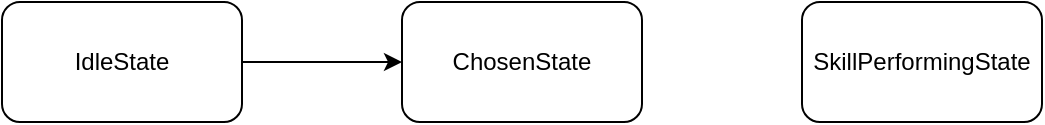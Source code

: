 <mxfile version="21.6.5" type="device">
  <diagram name="Страница 1" id="MQg1VTeMYNXxjFNIAac2">
    <mxGraphModel dx="1430" dy="775" grid="1" gridSize="10" guides="1" tooltips="1" connect="1" arrows="1" fold="1" page="1" pageScale="1" pageWidth="827" pageHeight="1169" math="0" shadow="0">
      <root>
        <mxCell id="0" />
        <mxCell id="1" parent="0" />
        <mxCell id="gZG4Gg6FzQvb66RGRIXN-3" style="edgeStyle=orthogonalEdgeStyle;rounded=0;orthogonalLoop=1;jettySize=auto;html=1;exitX=1;exitY=0.5;exitDx=0;exitDy=0;entryX=0;entryY=0.5;entryDx=0;entryDy=0;" edge="1" parent="1" source="gZG4Gg6FzQvb66RGRIXN-1" target="gZG4Gg6FzQvb66RGRIXN-2">
          <mxGeometry relative="1" as="geometry" />
        </mxCell>
        <mxCell id="gZG4Gg6FzQvb66RGRIXN-1" value="IdleState" style="rounded=1;whiteSpace=wrap;html=1;" vertex="1" parent="1">
          <mxGeometry x="40" y="200" width="120" height="60" as="geometry" />
        </mxCell>
        <mxCell id="gZG4Gg6FzQvb66RGRIXN-2" value="ChosenState" style="rounded=1;whiteSpace=wrap;html=1;" vertex="1" parent="1">
          <mxGeometry x="240" y="200" width="120" height="60" as="geometry" />
        </mxCell>
        <mxCell id="gZG4Gg6FzQvb66RGRIXN-4" value="SkillPerformingState" style="rounded=1;whiteSpace=wrap;html=1;" vertex="1" parent="1">
          <mxGeometry x="440" y="200" width="120" height="60" as="geometry" />
        </mxCell>
      </root>
    </mxGraphModel>
  </diagram>
</mxfile>
